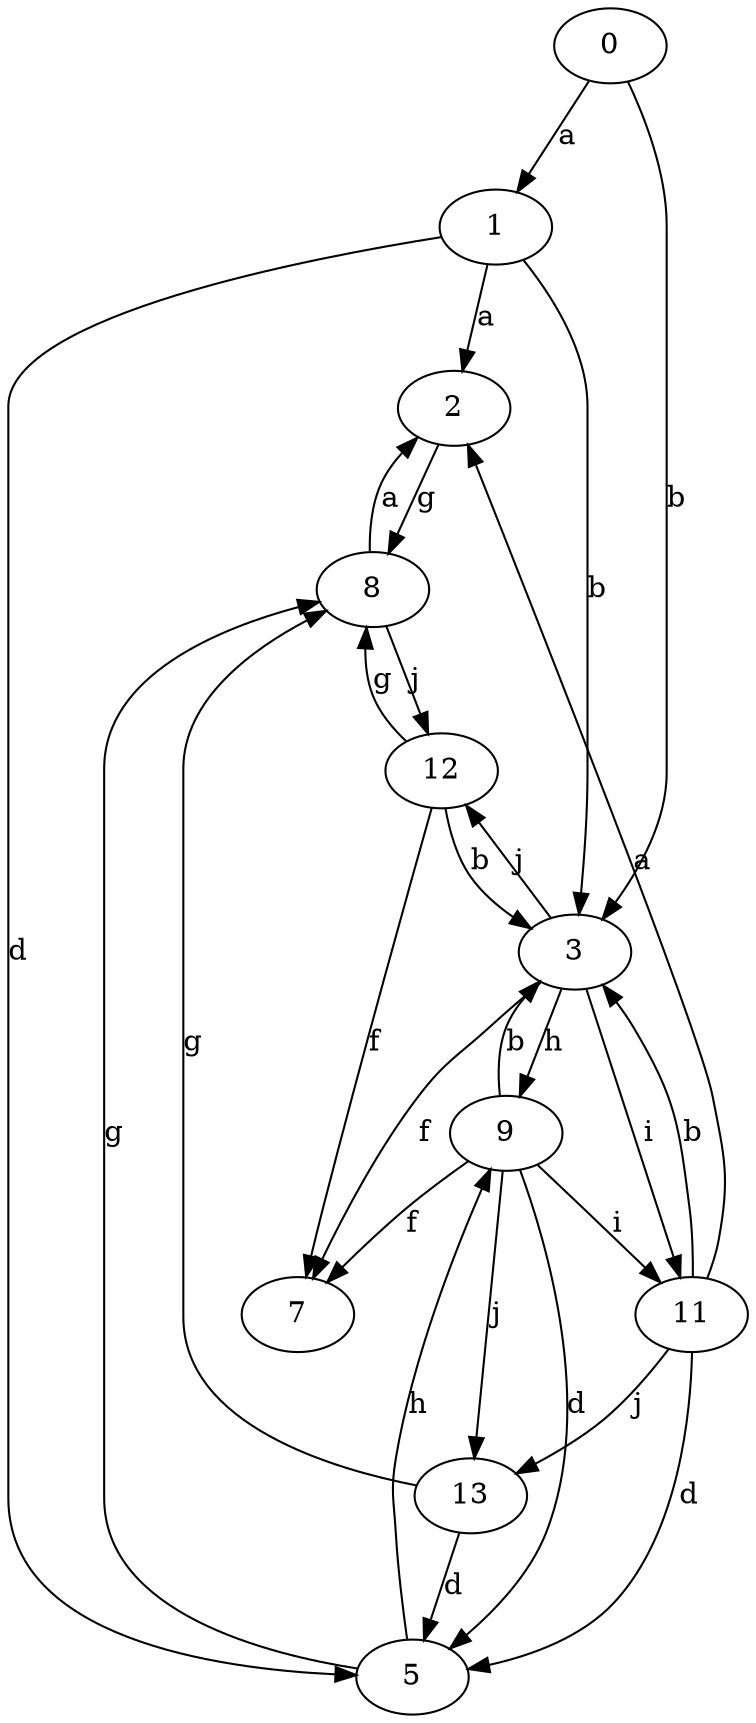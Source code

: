 strict digraph  {
0;
1;
2;
3;
5;
7;
8;
9;
11;
12;
13;
0 -> 1  [label=a];
0 -> 3  [label=b];
1 -> 2  [label=a];
1 -> 3  [label=b];
1 -> 5  [label=d];
2 -> 8  [label=g];
3 -> 7  [label=f];
3 -> 9  [label=h];
3 -> 11  [label=i];
3 -> 12  [label=j];
5 -> 8  [label=g];
5 -> 9  [label=h];
8 -> 2  [label=a];
8 -> 12  [label=j];
9 -> 3  [label=b];
9 -> 5  [label=d];
9 -> 7  [label=f];
9 -> 11  [label=i];
9 -> 13  [label=j];
11 -> 2  [label=a];
11 -> 3  [label=b];
11 -> 5  [label=d];
11 -> 13  [label=j];
12 -> 3  [label=b];
12 -> 7  [label=f];
12 -> 8  [label=g];
13 -> 5  [label=d];
13 -> 8  [label=g];
}
